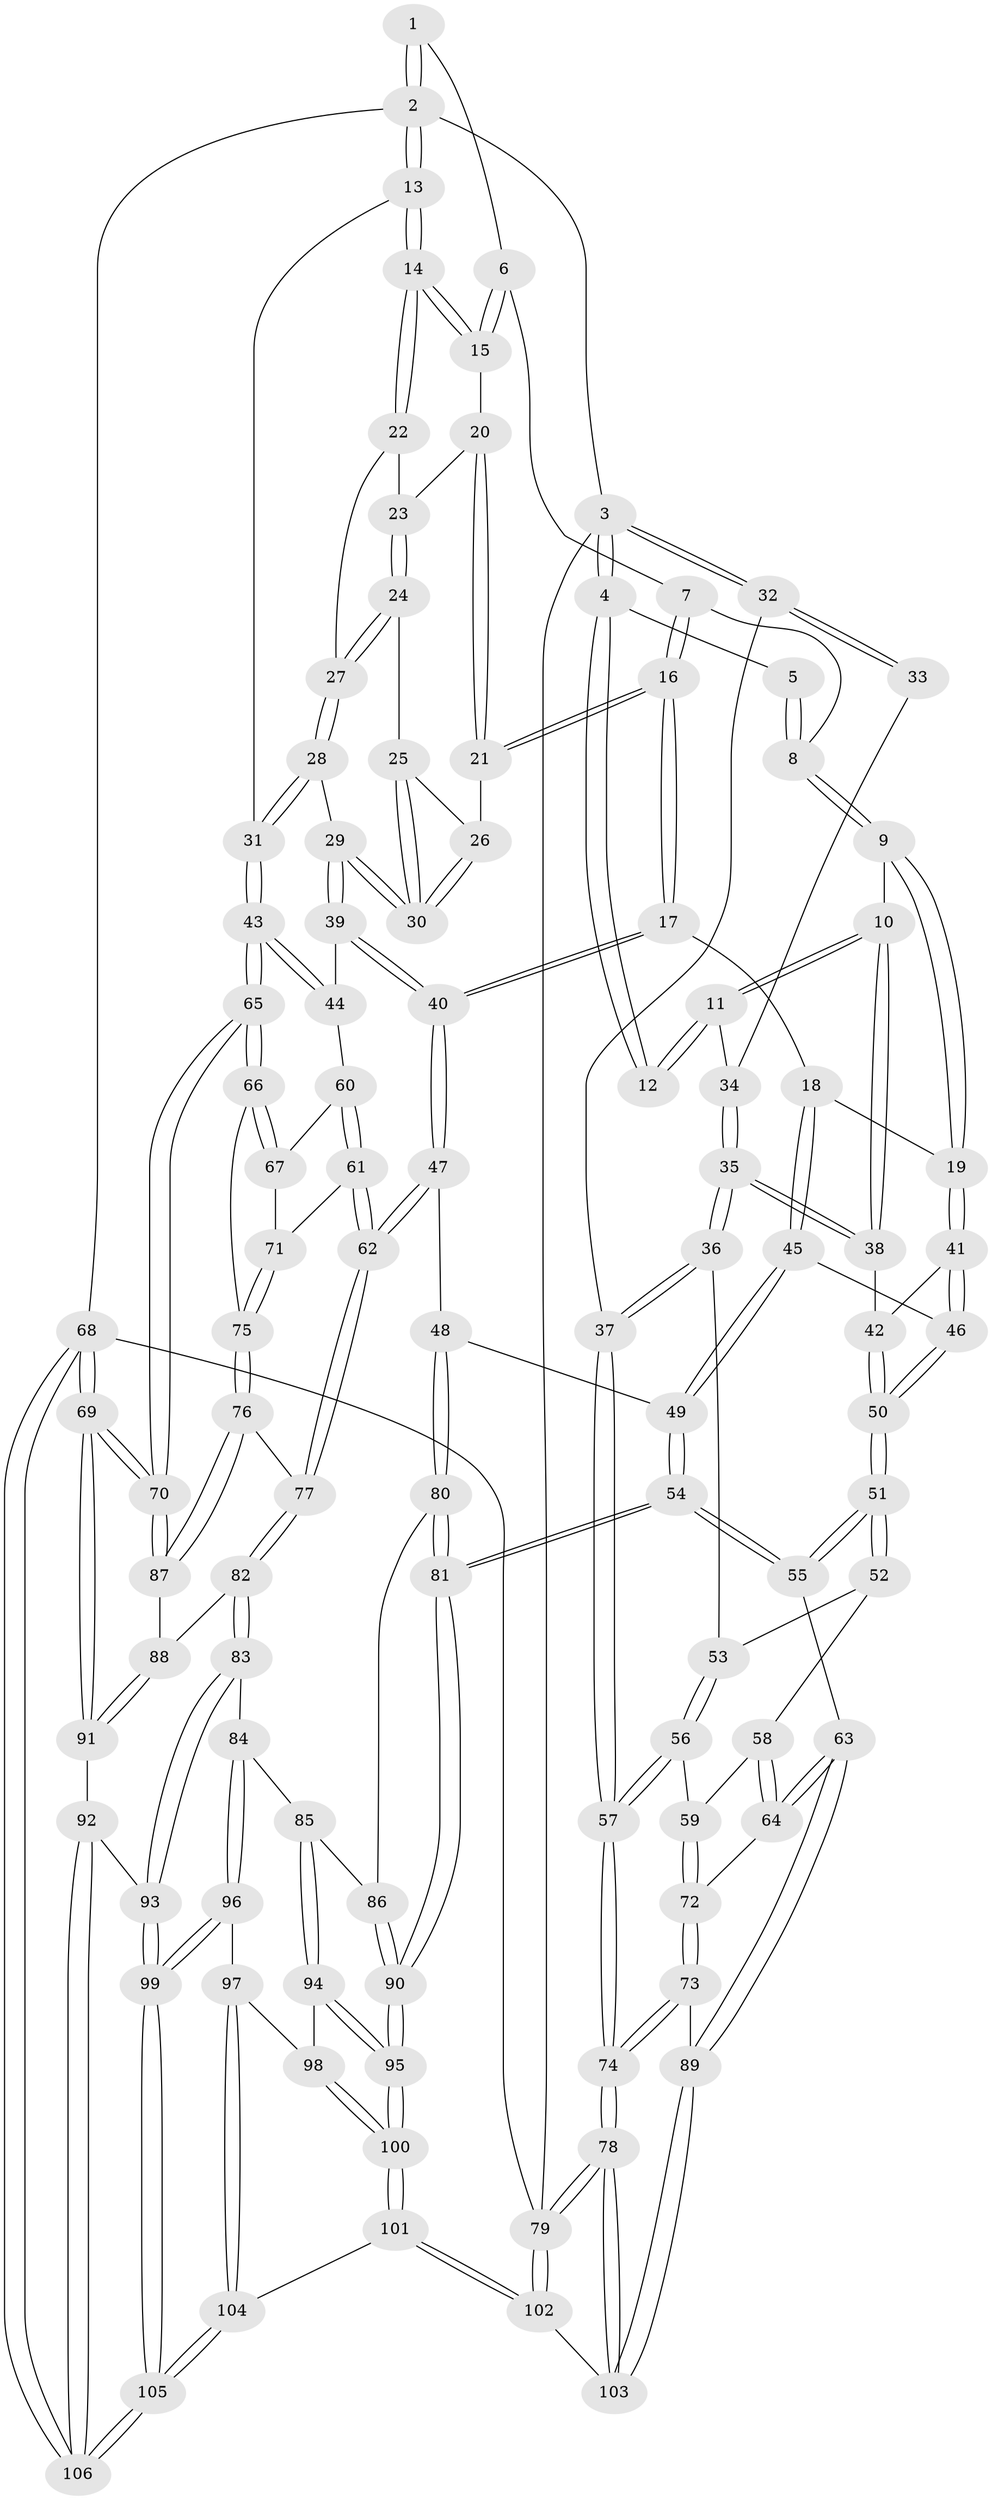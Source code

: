 // coarse degree distribution, {4: 0.3783783783783784, 6: 0.0945945945945946, 5: 0.43243243243243246, 3: 0.08108108108108109, 2: 0.013513513513513514}
// Generated by graph-tools (version 1.1) at 2025/52/02/27/25 19:52:41]
// undirected, 106 vertices, 262 edges
graph export_dot {
graph [start="1"]
  node [color=gray90,style=filled];
  1 [pos="+0.8394881468882035+0"];
  2 [pos="+1+0"];
  3 [pos="+0+0"];
  4 [pos="+0.2000543183343484+0"];
  5 [pos="+0.6478889013499949+0"];
  6 [pos="+0.8388916578852451+0.09871820387186259"];
  7 [pos="+0.7120325557447342+0.13800649141703955"];
  8 [pos="+0.6180886657890243+0.0274226607409585"];
  9 [pos="+0.47061093722525393+0.23760510324392323"];
  10 [pos="+0.3943684402601994+0.2097058103364492"];
  11 [pos="+0.36804481854203003+0.17938111529553358"];
  12 [pos="+0.36440852583262184+0.17362455033530816"];
  13 [pos="+1+0.0517567757452747"];
  14 [pos="+1+0.09498185043212949"];
  15 [pos="+0.8578426707445723+0.13883340060445215"];
  16 [pos="+0.7157806782751984+0.28559592401899786"];
  17 [pos="+0.6602007115611691+0.32335288834089043"];
  18 [pos="+0.5006468554292215+0.26867770280614606"];
  19 [pos="+0.4723978588754986+0.24000413139714752"];
  20 [pos="+0.8538733993774829+0.18825243993780377"];
  21 [pos="+0.7828065084976166+0.2751522542356964"];
  22 [pos="+1+0.18980870526343255"];
  23 [pos="+0.8796352411792506+0.20078389362914703"];
  24 [pos="+0.9326477215491148+0.2532844240923746"];
  25 [pos="+0.9102312488016263+0.27186623602447063"];
  26 [pos="+0.798869427994937+0.28701909316074214"];
  27 [pos="+0.9361634106274649+0.25471914168367615"];
  28 [pos="+0.9590517033592674+0.30456478754209965"];
  29 [pos="+0.8890414120784289+0.3677795568579116"];
  30 [pos="+0.8875108575251999+0.3661202362436466"];
  31 [pos="+1+0.31037055805957386"];
  32 [pos="+0+0"];
  33 [pos="+0.04757338471848261+0.18868815122206678"];
  34 [pos="+0.12400434962843018+0.27395858779265053"];
  35 [pos="+0.1800225438261013+0.39561595192036486"];
  36 [pos="+0.17629702107289433+0.4009838546032326"];
  37 [pos="+0+0.44455736131955975"];
  38 [pos="+0.2335243489898792+0.38081312816523044"];
  39 [pos="+0.8981118365086992+0.4085193522112534"];
  40 [pos="+0.7003517052562971+0.49400671983245553"];
  41 [pos="+0.36128215855064044+0.4226865895809255"];
  42 [pos="+0.30618301415273663+0.4362179561302476"];
  43 [pos="+1+0.46810704823059807"];
  44 [pos="+0.9684976132648068+0.4698044834197507"];
  45 [pos="+0.47238579550746823+0.45816061966039995"];
  46 [pos="+0.4138556678199912+0.4699520596527271"];
  47 [pos="+0.6888599585705315+0.5690737486118093"];
  48 [pos="+0.6735303781370952+0.5754090272096173"];
  49 [pos="+0.49104422607771264+0.4928602947488336"];
  50 [pos="+0.3395445986863317+0.5266750927350226"];
  51 [pos="+0.3222690279953088+0.5953287205913467"];
  52 [pos="+0.18488279878622105+0.46903112878637776"];
  53 [pos="+0.17736216058865972+0.45296558231490863"];
  54 [pos="+0.3503241258340159+0.7246046852357485"];
  55 [pos="+0.3440447507066807+0.7223762791867829"];
  56 [pos="+0.0661781121551832+0.5673071655129339"];
  57 [pos="+0+0.5087708175053427"];
  58 [pos="+0.17606227259637358+0.555619120283037"];
  59 [pos="+0.07922860023052981+0.5822864072289297"];
  60 [pos="+0.9242718673764386+0.524841435227447"];
  61 [pos="+0.8424676938414855+0.5776070318979115"];
  62 [pos="+0.7550598518029663+0.6118123207465186"];
  63 [pos="+0.273656150273072+0.7343183981191087"];
  64 [pos="+0.2218984857287144+0.6971420431130688"];
  65 [pos="+1+0.6079596606962036"];
  66 [pos="+1+0.6312807013552042"];
  67 [pos="+0.9558921613541409+0.6158220034732311"];
  68 [pos="+1+1"];
  69 [pos="+1+1"];
  70 [pos="+1+0.72718257483413"];
  71 [pos="+0.9366833671928048+0.6332093482905377"];
  72 [pos="+0.12063338176251401+0.6559107226441357"];
  73 [pos="+0+0.767089777533908"];
  74 [pos="+0+0.7709301475866948"];
  75 [pos="+0.9248189466903527+0.6930904582271353"];
  76 [pos="+0.919516963498475+0.7015150385574725"];
  77 [pos="+0.7783802223748917+0.658254857379838"];
  78 [pos="+0+1"];
  79 [pos="+0+1"];
  80 [pos="+0.644704989609224+0.6058016730583448"];
  81 [pos="+0.3980009211550871+0.7557638133342631"];
  82 [pos="+0.7783563839681188+0.7660542841936414"];
  83 [pos="+0.7613472408850387+0.823095698159643"];
  84 [pos="+0.7259900339216518+0.8320707456984126"];
  85 [pos="+0.6905312870892321+0.8246297993598828"];
  86 [pos="+0.644624525431644+0.7915503978127756"];
  87 [pos="+0.9514114928461419+0.7557186234605902"];
  88 [pos="+0.934963132605472+0.7834089121483357"];
  89 [pos="+0.1719024262269028+0.8341537512372939"];
  90 [pos="+0.42943912411706875+0.8162634964357193"];
  91 [pos="+0.9236573559413751+0.8654862651935812"];
  92 [pos="+0.8765603775539484+0.8972471303206861"];
  93 [pos="+0.7831313170818437+0.8478840489516828"];
  94 [pos="+0.6049566433029075+0.8893910174059859"];
  95 [pos="+0.4358308969336333+0.8437964383202128"];
  96 [pos="+0.6794640474352837+0.9335996542419185"];
  97 [pos="+0.6735370480781507+0.937929754747956"];
  98 [pos="+0.6376178610637769+0.934946426317844"];
  99 [pos="+0.7542864285468074+0.9605196559152347"];
  100 [pos="+0.41951277024947914+1"];
  101 [pos="+0.41837586881697203+1"];
  102 [pos="+0.2611975030873229+1"];
  103 [pos="+0.163421130653356+0.8854852824226663"];
  104 [pos="+0.7184603629015092+1"];
  105 [pos="+0.8657599594204665+1"];
  106 [pos="+0.8791006990584005+1"];
  1 -- 2;
  1 -- 2;
  1 -- 6;
  2 -- 3;
  2 -- 13;
  2 -- 13;
  2 -- 68;
  3 -- 4;
  3 -- 4;
  3 -- 32;
  3 -- 32;
  3 -- 79;
  4 -- 5;
  4 -- 12;
  4 -- 12;
  5 -- 8;
  5 -- 8;
  6 -- 7;
  6 -- 15;
  6 -- 15;
  7 -- 8;
  7 -- 16;
  7 -- 16;
  8 -- 9;
  8 -- 9;
  9 -- 10;
  9 -- 19;
  9 -- 19;
  10 -- 11;
  10 -- 11;
  10 -- 38;
  10 -- 38;
  11 -- 12;
  11 -- 12;
  11 -- 34;
  13 -- 14;
  13 -- 14;
  13 -- 31;
  14 -- 15;
  14 -- 15;
  14 -- 22;
  14 -- 22;
  15 -- 20;
  16 -- 17;
  16 -- 17;
  16 -- 21;
  16 -- 21;
  17 -- 18;
  17 -- 40;
  17 -- 40;
  18 -- 19;
  18 -- 45;
  18 -- 45;
  19 -- 41;
  19 -- 41;
  20 -- 21;
  20 -- 21;
  20 -- 23;
  21 -- 26;
  22 -- 23;
  22 -- 27;
  23 -- 24;
  23 -- 24;
  24 -- 25;
  24 -- 27;
  24 -- 27;
  25 -- 26;
  25 -- 30;
  25 -- 30;
  26 -- 30;
  26 -- 30;
  27 -- 28;
  27 -- 28;
  28 -- 29;
  28 -- 31;
  28 -- 31;
  29 -- 30;
  29 -- 30;
  29 -- 39;
  29 -- 39;
  31 -- 43;
  31 -- 43;
  32 -- 33;
  32 -- 33;
  32 -- 37;
  33 -- 34;
  34 -- 35;
  34 -- 35;
  35 -- 36;
  35 -- 36;
  35 -- 38;
  35 -- 38;
  36 -- 37;
  36 -- 37;
  36 -- 53;
  37 -- 57;
  37 -- 57;
  38 -- 42;
  39 -- 40;
  39 -- 40;
  39 -- 44;
  40 -- 47;
  40 -- 47;
  41 -- 42;
  41 -- 46;
  41 -- 46;
  42 -- 50;
  42 -- 50;
  43 -- 44;
  43 -- 44;
  43 -- 65;
  43 -- 65;
  44 -- 60;
  45 -- 46;
  45 -- 49;
  45 -- 49;
  46 -- 50;
  46 -- 50;
  47 -- 48;
  47 -- 62;
  47 -- 62;
  48 -- 49;
  48 -- 80;
  48 -- 80;
  49 -- 54;
  49 -- 54;
  50 -- 51;
  50 -- 51;
  51 -- 52;
  51 -- 52;
  51 -- 55;
  51 -- 55;
  52 -- 53;
  52 -- 58;
  53 -- 56;
  53 -- 56;
  54 -- 55;
  54 -- 55;
  54 -- 81;
  54 -- 81;
  55 -- 63;
  56 -- 57;
  56 -- 57;
  56 -- 59;
  57 -- 74;
  57 -- 74;
  58 -- 59;
  58 -- 64;
  58 -- 64;
  59 -- 72;
  59 -- 72;
  60 -- 61;
  60 -- 61;
  60 -- 67;
  61 -- 62;
  61 -- 62;
  61 -- 71;
  62 -- 77;
  62 -- 77;
  63 -- 64;
  63 -- 64;
  63 -- 89;
  63 -- 89;
  64 -- 72;
  65 -- 66;
  65 -- 66;
  65 -- 70;
  65 -- 70;
  66 -- 67;
  66 -- 67;
  66 -- 75;
  67 -- 71;
  68 -- 69;
  68 -- 69;
  68 -- 106;
  68 -- 106;
  68 -- 79;
  69 -- 70;
  69 -- 70;
  69 -- 91;
  69 -- 91;
  70 -- 87;
  70 -- 87;
  71 -- 75;
  71 -- 75;
  72 -- 73;
  72 -- 73;
  73 -- 74;
  73 -- 74;
  73 -- 89;
  74 -- 78;
  74 -- 78;
  75 -- 76;
  75 -- 76;
  76 -- 77;
  76 -- 87;
  76 -- 87;
  77 -- 82;
  77 -- 82;
  78 -- 79;
  78 -- 79;
  78 -- 103;
  78 -- 103;
  79 -- 102;
  79 -- 102;
  80 -- 81;
  80 -- 81;
  80 -- 86;
  81 -- 90;
  81 -- 90;
  82 -- 83;
  82 -- 83;
  82 -- 88;
  83 -- 84;
  83 -- 93;
  83 -- 93;
  84 -- 85;
  84 -- 96;
  84 -- 96;
  85 -- 86;
  85 -- 94;
  85 -- 94;
  86 -- 90;
  86 -- 90;
  87 -- 88;
  88 -- 91;
  88 -- 91;
  89 -- 103;
  89 -- 103;
  90 -- 95;
  90 -- 95;
  91 -- 92;
  92 -- 93;
  92 -- 106;
  92 -- 106;
  93 -- 99;
  93 -- 99;
  94 -- 95;
  94 -- 95;
  94 -- 98;
  95 -- 100;
  95 -- 100;
  96 -- 97;
  96 -- 99;
  96 -- 99;
  97 -- 98;
  97 -- 104;
  97 -- 104;
  98 -- 100;
  98 -- 100;
  99 -- 105;
  99 -- 105;
  100 -- 101;
  100 -- 101;
  101 -- 102;
  101 -- 102;
  101 -- 104;
  102 -- 103;
  104 -- 105;
  104 -- 105;
  105 -- 106;
  105 -- 106;
}
